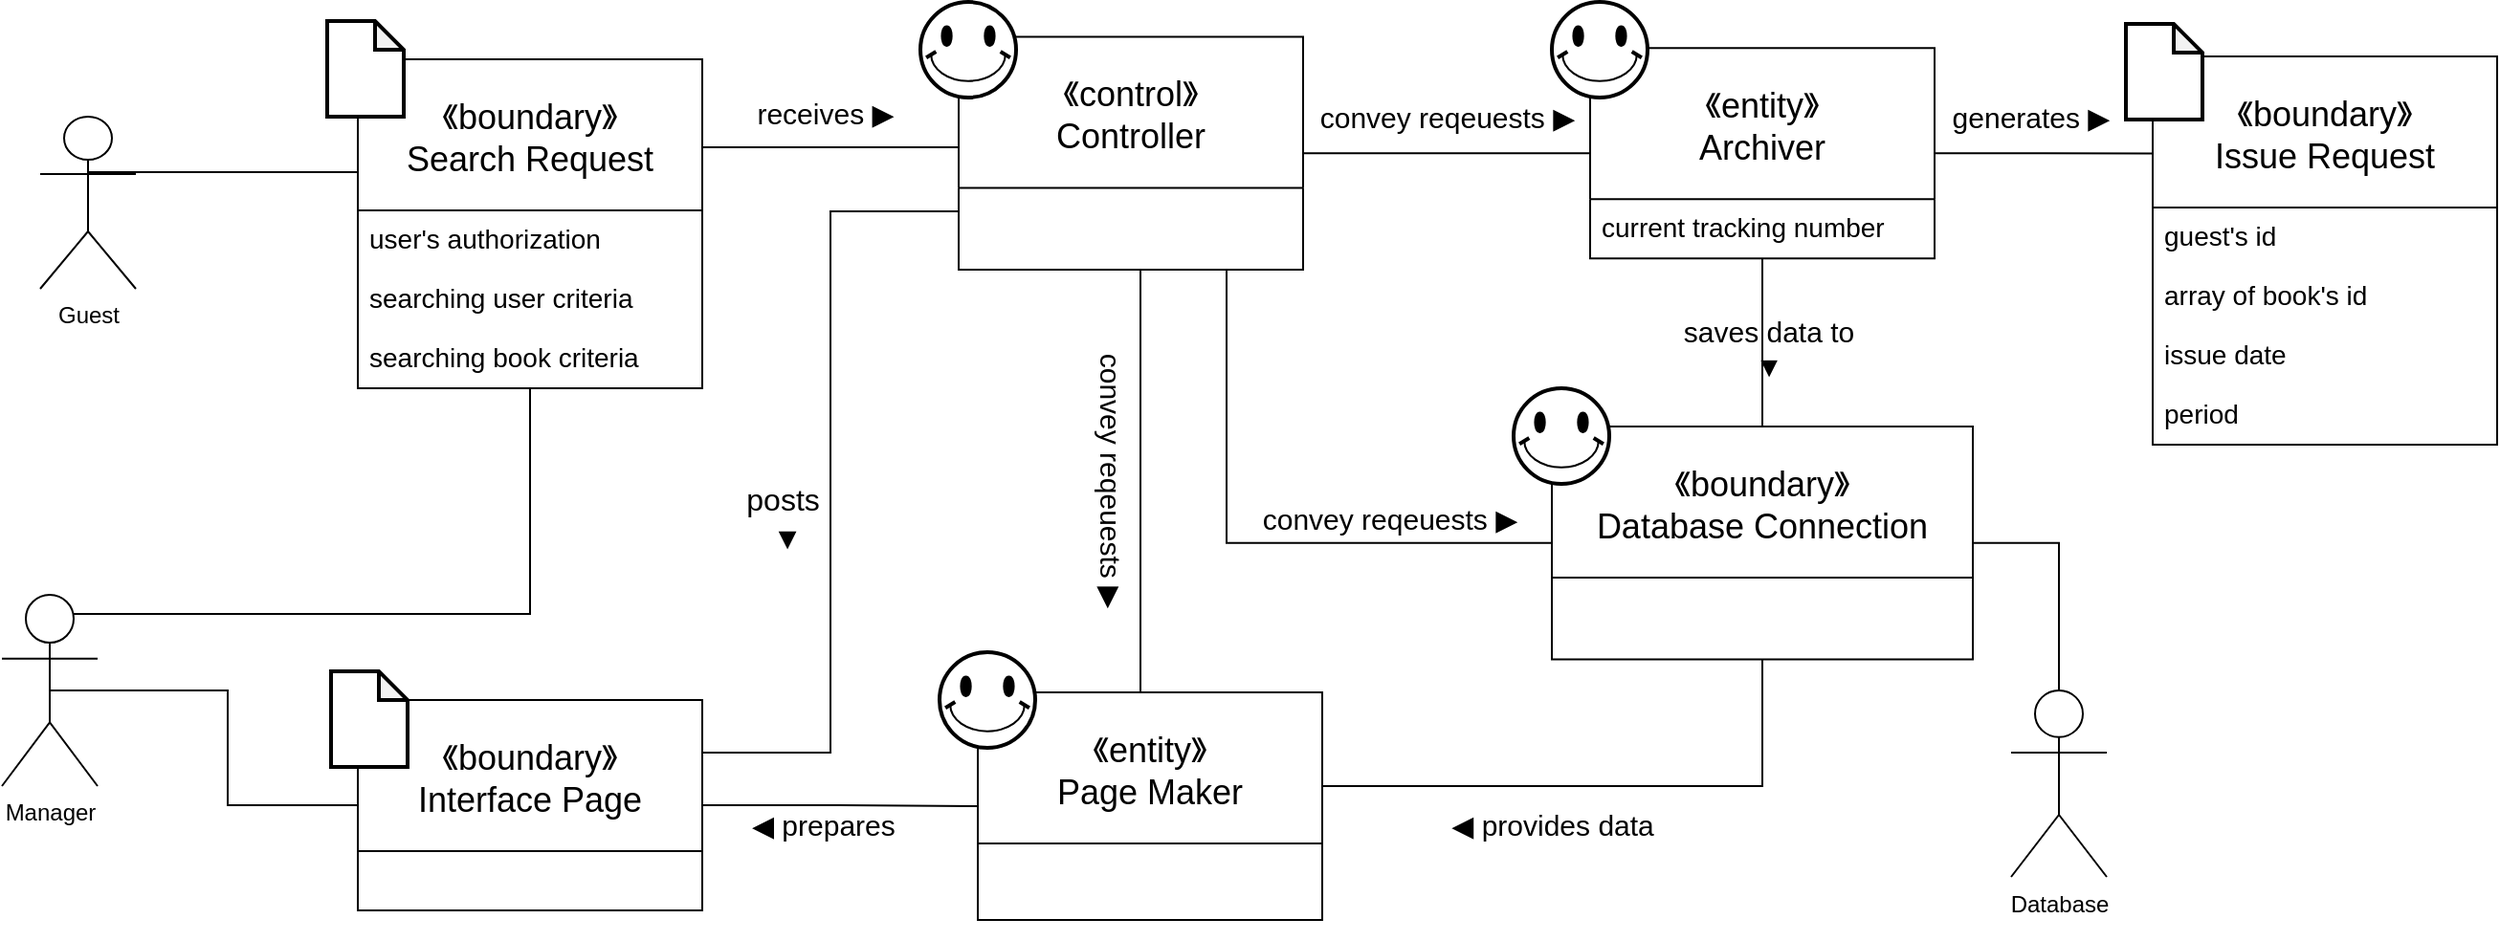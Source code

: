<mxfile version="14.6.0" type="github">
  <diagram id="5l0Z7yfl8ByQtcLtXI0_" name="Page-1">
    <mxGraphModel dx="1673" dy="896" grid="1" gridSize="10" guides="1" tooltips="1" connect="1" arrows="1" fold="1" page="1" pageScale="1" pageWidth="700" pageHeight="1000" math="0" shadow="0">
      <root>
        <mxCell id="0" />
        <mxCell id="1" parent="0" />
        <mxCell id="XmLIVMyjwb1xh4FuUnke-17" value="Database&lt;br&gt;" style="shape=umlActor;verticalLabelPosition=bottom;verticalAlign=top;html=1;outlineConnect=0;" parent="1" vertex="1">
          <mxGeometry x="1370" y="580" width="50" height="97.5" as="geometry" />
        </mxCell>
        <mxCell id="XmLIVMyjwb1xh4FuUnke-107" style="edgeStyle=orthogonalEdgeStyle;rounded=0;orthogonalLoop=1;jettySize=auto;html=1;exitX=0.5;exitY=0.5;exitDx=0;exitDy=0;exitPerimeter=0;entryX=0;entryY=0.5;entryDx=0;entryDy=0;fontSize=14;endArrow=none;endFill=0;" parent="1" source="XmLIVMyjwb1xh4FuUnke-20" target="XmLIVMyjwb1xh4FuUnke-69" edge="1">
          <mxGeometry relative="1" as="geometry" />
        </mxCell>
        <mxCell id="XmLIVMyjwb1xh4FuUnke-115" style="edgeStyle=elbowEdgeStyle;rounded=0;orthogonalLoop=1;jettySize=auto;html=1;exitX=0.75;exitY=0.1;exitDx=0;exitDy=0;exitPerimeter=0;fontSize=14;endArrow=none;endFill=0;elbow=vertical;" parent="1" source="XmLIVMyjwb1xh4FuUnke-20" target="XmLIVMyjwb1xh4FuUnke-104" edge="1">
          <mxGeometry relative="1" as="geometry">
            <Array as="points">
              <mxPoint x="480" y="540" />
            </Array>
            <mxPoint x="592.04" y="453" as="targetPoint" />
          </mxGeometry>
        </mxCell>
        <mxCell id="XmLIVMyjwb1xh4FuUnke-20" value="Manager" style="shape=umlActor;verticalLabelPosition=bottom;verticalAlign=top;html=1;outlineConnect=0;" parent="1" vertex="1">
          <mxGeometry x="320" y="530" width="50" height="100" as="geometry" />
        </mxCell>
        <mxCell id="XmLIVMyjwb1xh4FuUnke-99" style="edgeStyle=orthogonalEdgeStyle;rounded=0;orthogonalLoop=1;jettySize=auto;html=1;exitX=1;exitY=0.5;exitDx=0;exitDy=0;entryX=0;entryY=0.25;entryDx=0;entryDy=0;fontSize=14;endArrow=none;endFill=0;" parent="1" source="XmLIVMyjwb1xh4FuUnke-41" target="XmLIVMyjwb1xh4FuUnke-49" edge="1">
          <mxGeometry relative="1" as="geometry" />
        </mxCell>
        <mxCell id="XmLIVMyjwb1xh4FuUnke-41" value="《entity》&#xa;Archiver" style="swimlane;fontStyle=0;childLayout=stackLayout;horizontal=1;startSize=79;horizontalStack=0;resizeParent=1;resizeParentMax=0;resizeLast=0;collapsible=1;marginBottom=0;fontSize=18;labelBorderColor=none;" parent="1" vertex="1">
          <mxGeometry x="1150" y="244.1" width="180" height="110" as="geometry" />
        </mxCell>
        <mxCell id="XmLIVMyjwb1xh4FuUnke-42" value="current tracking number" style="text;strokeColor=none;fillColor=none;align=left;verticalAlign=top;spacingLeft=4;spacingRight=4;overflow=hidden;rotatable=0;points=[[0,0.5],[1,0.5]];portConstraint=eastwest;fontSize=14;" parent="XmLIVMyjwb1xh4FuUnke-41" vertex="1">
          <mxGeometry y="79" width="180" height="31" as="geometry" />
        </mxCell>
        <mxCell id="XmLIVMyjwb1xh4FuUnke-57" value="" style="group" parent="1" vertex="1" connectable="0">
          <mxGeometry x="800" y="220" width="200" height="150" as="geometry" />
        </mxCell>
        <mxCell id="XmLIVMyjwb1xh4FuUnke-53" value="《control》&#xa;Controller" style="swimlane;fontStyle=0;childLayout=stackLayout;horizontal=1;startSize=79;horizontalStack=0;resizeParent=1;resizeParentMax=0;resizeLast=0;collapsible=1;marginBottom=0;fontSize=18;labelBorderColor=none;" parent="XmLIVMyjwb1xh4FuUnke-57" vertex="1">
          <mxGeometry x="20" y="18.2" width="180" height="121.8" as="geometry" />
        </mxCell>
        <mxCell id="XmLIVMyjwb1xh4FuUnke-56" value="" style="verticalLabelPosition=bottom;verticalAlign=top;html=1;shape=mxgraph.basic.smiley;fontSize=14;strokeWidth=2;fillColor=#ffffff;" parent="XmLIVMyjwb1xh4FuUnke-57" vertex="1">
          <mxGeometry width="50" height="50" as="geometry" />
        </mxCell>
        <mxCell id="XmLIVMyjwb1xh4FuUnke-58" value="" style="group" parent="1" vertex="1" connectable="0">
          <mxGeometry x="810" y="560" width="200" height="150" as="geometry" />
        </mxCell>
        <mxCell id="XmLIVMyjwb1xh4FuUnke-59" value="《entity》&#xa;Page Maker" style="swimlane;fontStyle=0;childLayout=stackLayout;horizontal=1;startSize=79;horizontalStack=0;resizeParent=1;resizeParentMax=0;resizeLast=0;collapsible=1;marginBottom=0;fontSize=18;labelBorderColor=none;" parent="XmLIVMyjwb1xh4FuUnke-58" vertex="1">
          <mxGeometry x="20" y="21" width="180" height="119" as="geometry" />
        </mxCell>
        <mxCell id="XmLIVMyjwb1xh4FuUnke-60" value="" style="verticalLabelPosition=bottom;verticalAlign=top;html=1;shape=mxgraph.basic.smiley;fontSize=14;strokeWidth=2;fillColor=#ffffff;" parent="XmLIVMyjwb1xh4FuUnke-58" vertex="1">
          <mxGeometry width="50" height="50" as="geometry" />
        </mxCell>
        <mxCell id="XmLIVMyjwb1xh4FuUnke-63" value="" style="group" parent="1" vertex="1" connectable="0">
          <mxGeometry x="1430" y="231.5" width="194" height="189" as="geometry" />
        </mxCell>
        <mxCell id="XmLIVMyjwb1xh4FuUnke-49" value="《boundary》&#xa;Issue Request" style="swimlane;fontStyle=0;childLayout=stackLayout;horizontal=1;startSize=79;horizontalStack=0;resizeParent=1;resizeParentMax=0;resizeLast=0;collapsible=1;marginBottom=0;fontSize=18;" parent="XmLIVMyjwb1xh4FuUnke-63" vertex="1">
          <mxGeometry x="14" y="17" width="180" height="203" as="geometry" />
        </mxCell>
        <mxCell id="XmLIVMyjwb1xh4FuUnke-50" value="guest&#39;s id" style="text;strokeColor=none;fillColor=none;align=left;verticalAlign=top;spacingLeft=4;spacingRight=4;overflow=hidden;rotatable=0;points=[[0,0.5],[1,0.5]];portConstraint=eastwest;fontSize=14;" parent="XmLIVMyjwb1xh4FuUnke-49" vertex="1">
          <mxGeometry y="79" width="180" height="31" as="geometry" />
        </mxCell>
        <mxCell id="XmLIVMyjwb1xh4FuUnke-51" value="array of book&#39;s id" style="text;strokeColor=none;fillColor=none;align=left;verticalAlign=top;spacingLeft=4;spacingRight=4;overflow=hidden;rotatable=0;points=[[0,0.5],[1,0.5]];portConstraint=eastwest;fontSize=14;" parent="XmLIVMyjwb1xh4FuUnke-49" vertex="1">
          <mxGeometry y="110" width="180" height="31" as="geometry" />
        </mxCell>
        <mxCell id="XmLIVMyjwb1xh4FuUnke-52" value="issue date" style="text;strokeColor=none;fillColor=none;align=left;verticalAlign=top;spacingLeft=4;spacingRight=4;overflow=hidden;rotatable=0;points=[[0,0.5],[1,0.5]];portConstraint=eastwest;fontSize=14;" parent="XmLIVMyjwb1xh4FuUnke-49" vertex="1">
          <mxGeometry y="141" width="180" height="31" as="geometry" />
        </mxCell>
        <mxCell id="XmLIVMyjwb1xh4FuUnke-74" value="period" style="text;strokeColor=none;fillColor=none;align=left;verticalAlign=top;spacingLeft=4;spacingRight=4;overflow=hidden;rotatable=0;points=[[0,0.5],[1,0.5]];portConstraint=eastwest;fontSize=14;" parent="XmLIVMyjwb1xh4FuUnke-49" vertex="1">
          <mxGeometry y="172" width="180" height="31" as="geometry" />
        </mxCell>
        <mxCell id="XmLIVMyjwb1xh4FuUnke-62" value="" style="shape=note;whiteSpace=wrap;html=1;backgroundOutline=1;darkOpacity=0.05;fontSize=14;strokeWidth=2;fillColor=#ffffff;size=15;" parent="XmLIVMyjwb1xh4FuUnke-63" vertex="1">
          <mxGeometry width="40" height="50" as="geometry" />
        </mxCell>
        <mxCell id="XmLIVMyjwb1xh4FuUnke-66" value="" style="group" parent="1" vertex="1" connectable="0">
          <mxGeometry x="1110" y="422" width="240" height="150" as="geometry" />
        </mxCell>
        <mxCell id="XmLIVMyjwb1xh4FuUnke-67" value="《boundary》&#xa;Database Connection" style="swimlane;fontStyle=0;childLayout=stackLayout;horizontal=1;startSize=79;horizontalStack=0;resizeParent=1;resizeParentMax=0;resizeLast=0;collapsible=1;marginBottom=0;fontSize=18;labelBorderColor=none;" parent="XmLIVMyjwb1xh4FuUnke-66" vertex="1">
          <mxGeometry x="20" y="20" width="220" height="121.8" as="geometry" />
        </mxCell>
        <mxCell id="XmLIVMyjwb1xh4FuUnke-68" value="" style="verticalLabelPosition=bottom;verticalAlign=top;html=1;shape=mxgraph.basic.smiley;fontSize=14;strokeWidth=2;fillColor=#ffffff;" parent="XmLIVMyjwb1xh4FuUnke-66" vertex="1">
          <mxGeometry width="50" height="50" as="geometry" />
        </mxCell>
        <mxCell id="XmLIVMyjwb1xh4FuUnke-75" value="" style="group" parent="1" vertex="1" connectable="0">
          <mxGeometry x="490" y="230" width="196" height="192" as="geometry" />
        </mxCell>
        <mxCell id="XmLIVMyjwb1xh4FuUnke-30" value="《boundary》&#xa;Search Request" style="swimlane;fontStyle=0;childLayout=stackLayout;horizontal=1;startSize=79;horizontalStack=0;resizeParent=1;resizeParentMax=0;resizeLast=0;collapsible=1;marginBottom=0;fontSize=18;" parent="XmLIVMyjwb1xh4FuUnke-75" vertex="1">
          <mxGeometry x="16" y="20" width="180" height="172" as="geometry" />
        </mxCell>
        <mxCell id="XmLIVMyjwb1xh4FuUnke-31" value="user&#39;s authorization&#xa;" style="text;strokeColor=none;fillColor=none;align=left;verticalAlign=top;spacingLeft=4;spacingRight=4;overflow=hidden;rotatable=0;points=[[0,0.5],[1,0.5]];portConstraint=eastwest;fontSize=14;" parent="XmLIVMyjwb1xh4FuUnke-30" vertex="1">
          <mxGeometry y="79" width="180" height="31" as="geometry" />
        </mxCell>
        <mxCell id="XmLIVMyjwb1xh4FuUnke-39" value="searching user criteria" style="text;strokeColor=none;fillColor=none;align=left;verticalAlign=top;spacingLeft=4;spacingRight=4;overflow=hidden;rotatable=0;points=[[0,0.5],[1,0.5]];portConstraint=eastwest;fontSize=14;" parent="XmLIVMyjwb1xh4FuUnke-30" vertex="1">
          <mxGeometry y="110" width="180" height="31" as="geometry" />
        </mxCell>
        <mxCell id="XmLIVMyjwb1xh4FuUnke-104" value="searching book criteria" style="text;strokeColor=none;fillColor=none;align=left;verticalAlign=top;spacingLeft=4;spacingRight=4;overflow=hidden;rotatable=0;points=[[0,0.5],[1,0.5]];portConstraint=eastwest;fontSize=14;" parent="XmLIVMyjwb1xh4FuUnke-30" vertex="1">
          <mxGeometry y="141" width="180" height="31" as="geometry" />
        </mxCell>
        <mxCell id="XmLIVMyjwb1xh4FuUnke-64" value="" style="shape=note;whiteSpace=wrap;html=1;backgroundOutline=1;darkOpacity=0.05;fontSize=14;strokeWidth=2;fillColor=#ffffff;size=15;" parent="XmLIVMyjwb1xh4FuUnke-75" vertex="1">
          <mxGeometry width="40" height="50" as="geometry" />
        </mxCell>
        <mxCell id="XmLIVMyjwb1xh4FuUnke-76" value="" style="group" parent="1" vertex="1" connectable="0">
          <mxGeometry x="492" y="570" width="194" height="125" as="geometry" />
        </mxCell>
        <mxCell id="XmLIVMyjwb1xh4FuUnke-69" value="《boundary》&#xa;Interface Page" style="swimlane;fontStyle=0;childLayout=stackLayout;horizontal=1;startSize=79;horizontalStack=0;resizeParent=1;resizeParentMax=0;resizeLast=0;collapsible=1;marginBottom=0;fontSize=18;" parent="XmLIVMyjwb1xh4FuUnke-76" vertex="1">
          <mxGeometry x="14" y="15" width="180" height="110" as="geometry" />
        </mxCell>
        <mxCell id="XmLIVMyjwb1xh4FuUnke-73" value="" style="shape=note;whiteSpace=wrap;html=1;backgroundOutline=1;darkOpacity=0.05;fontSize=14;strokeWidth=2;fillColor=#ffffff;size=15;" parent="XmLIVMyjwb1xh4FuUnke-76" vertex="1">
          <mxGeometry width="40" height="50" as="geometry" />
        </mxCell>
        <mxCell id="XmLIVMyjwb1xh4FuUnke-94" style="rounded=0;orthogonalLoop=1;jettySize=auto;html=1;exitX=0.5;exitY=1;exitDx=0;exitDy=0;fontSize=14;endArrow=none;endFill=0;entryX=0.5;entryY=0;entryDx=0;entryDy=0;edgeStyle=elbowEdgeStyle;" parent="1" source="XmLIVMyjwb1xh4FuUnke-53" target="XmLIVMyjwb1xh4FuUnke-59" edge="1">
          <mxGeometry relative="1" as="geometry">
            <mxPoint x="880" y="560" as="targetPoint" />
          </mxGeometry>
        </mxCell>
        <mxCell id="XmLIVMyjwb1xh4FuUnke-96" style="edgeStyle=orthogonalEdgeStyle;rounded=0;orthogonalLoop=1;jettySize=auto;html=1;exitX=0.75;exitY=1;exitDx=0;exitDy=0;entryX=0;entryY=0.5;entryDx=0;entryDy=0;fontSize=14;endArrow=none;endFill=0;" parent="1" source="XmLIVMyjwb1xh4FuUnke-53" target="XmLIVMyjwb1xh4FuUnke-67" edge="1">
          <mxGeometry relative="1" as="geometry">
            <Array as="points">
              <mxPoint x="960" y="360" />
              <mxPoint x="960" y="503" />
            </Array>
          </mxGeometry>
        </mxCell>
        <mxCell id="XmLIVMyjwb1xh4FuUnke-97" style="edgeStyle=orthogonalEdgeStyle;rounded=0;orthogonalLoop=1;jettySize=auto;html=1;exitX=0.5;exitY=0;exitDx=0;exitDy=0;fontSize=14;endArrow=none;endFill=0;" parent="1" source="XmLIVMyjwb1xh4FuUnke-67" target="XmLIVMyjwb1xh4FuUnke-41" edge="1">
          <mxGeometry relative="1" as="geometry" />
        </mxCell>
        <mxCell id="XmLIVMyjwb1xh4FuUnke-100" style="edgeStyle=orthogonalEdgeStyle;rounded=0;orthogonalLoop=1;jettySize=auto;html=1;exitX=1;exitY=0.5;exitDx=0;exitDy=0;entryX=0;entryY=0.5;entryDx=0;entryDy=0;fontSize=14;endArrow=none;endFill=0;" parent="1" source="XmLIVMyjwb1xh4FuUnke-53" target="XmLIVMyjwb1xh4FuUnke-41" edge="1">
          <mxGeometry relative="1" as="geometry" />
        </mxCell>
        <mxCell id="XmLIVMyjwb1xh4FuUnke-101" style="edgeStyle=orthogonalEdgeStyle;rounded=0;orthogonalLoop=1;jettySize=auto;html=1;exitX=1;exitY=0.5;exitDx=0;exitDy=0;fontSize=14;endArrow=none;endFill=0;entryX=0.5;entryY=0;entryDx=0;entryDy=0;entryPerimeter=0;" parent="1" source="XmLIVMyjwb1xh4FuUnke-67" target="XmLIVMyjwb1xh4FuUnke-17" edge="1">
          <mxGeometry relative="1" as="geometry">
            <mxPoint x="1430" y="530" as="targetPoint" />
          </mxGeometry>
        </mxCell>
        <mxCell id="XmLIVMyjwb1xh4FuUnke-108" style="edgeStyle=orthogonalEdgeStyle;rounded=0;orthogonalLoop=1;jettySize=auto;html=1;exitX=0;exitY=0.75;exitDx=0;exitDy=0;entryX=1;entryY=0.25;entryDx=0;entryDy=0;fontSize=14;endArrow=none;endFill=0;" parent="1" source="XmLIVMyjwb1xh4FuUnke-53" target="XmLIVMyjwb1xh4FuUnke-69" edge="1">
          <mxGeometry relative="1" as="geometry" />
        </mxCell>
        <mxCell id="XmLIVMyjwb1xh4FuUnke-109" style="edgeStyle=orthogonalEdgeStyle;rounded=0;orthogonalLoop=1;jettySize=auto;html=1;exitX=1;exitY=0.5;exitDx=0;exitDy=0;entryX=0;entryY=0.5;entryDx=0;entryDy=0;fontSize=14;endArrow=none;endFill=0;" parent="1" source="XmLIVMyjwb1xh4FuUnke-69" target="XmLIVMyjwb1xh4FuUnke-59" edge="1">
          <mxGeometry relative="1" as="geometry" />
        </mxCell>
        <mxCell id="XmLIVMyjwb1xh4FuUnke-123" value="◀ prepares&amp;nbsp;" style="edgeLabel;html=1;align=center;verticalAlign=middle;resizable=0;points=[];fontSize=15;" parent="XmLIVMyjwb1xh4FuUnke-109" vertex="1" connectable="0">
          <mxGeometry x="-0.212" y="4" relative="1" as="geometry">
            <mxPoint x="8" y="14" as="offset" />
          </mxGeometry>
        </mxCell>
        <mxCell id="XmLIVMyjwb1xh4FuUnke-110" style="edgeStyle=elbowEdgeStyle;rounded=0;orthogonalLoop=1;jettySize=auto;html=1;exitX=1;exitY=0.25;exitDx=0;exitDy=0;entryX=0;entryY=0.5;entryDx=0;entryDy=0;fontSize=14;endArrow=none;endFill=0;elbow=vertical;" parent="1" source="XmLIVMyjwb1xh4FuUnke-30" target="XmLIVMyjwb1xh4FuUnke-53" edge="1">
          <mxGeometry relative="1" as="geometry">
            <Array as="points" />
          </mxGeometry>
        </mxCell>
        <mxCell id="XmLIVMyjwb1xh4FuUnke-118" value="&lt;font style=&quot;font-size: 15px;&quot;&gt;receives ▶&lt;/font&gt;" style="edgeLabel;html=1;align=center;verticalAlign=middle;resizable=0;points=[];fontSize=15;" parent="XmLIVMyjwb1xh4FuUnke-110" vertex="1" connectable="0">
          <mxGeometry x="-0.339" relative="1" as="geometry">
            <mxPoint x="20" y="-18" as="offset" />
          </mxGeometry>
        </mxCell>
        <mxCell id="XmLIVMyjwb1xh4FuUnke-111" style="edgeStyle=elbowEdgeStyle;rounded=0;orthogonalLoop=1;jettySize=auto;html=1;exitX=1;exitY=0.5;exitDx=0;exitDy=0;entryX=0.5;entryY=1;entryDx=0;entryDy=0;fontSize=14;endArrow=none;endFill=0;elbow=vertical;" parent="1" source="XmLIVMyjwb1xh4FuUnke-59" target="XmLIVMyjwb1xh4FuUnke-67" edge="1">
          <mxGeometry relative="1" as="geometry">
            <Array as="points">
              <mxPoint x="1140" y="630" />
            </Array>
          </mxGeometry>
        </mxCell>
        <mxCell id="XmLIVMyjwb1xh4FuUnke-116" style="edgeStyle=elbowEdgeStyle;rounded=0;orthogonalLoop=1;jettySize=auto;elbow=vertical;html=1;exitX=0.5;exitY=0.5;exitDx=0;exitDy=0;exitPerimeter=0;entryX=0;entryY=0.25;entryDx=0;entryDy=0;fontSize=14;endArrow=none;endFill=0;" parent="1" source="XmLIVMyjwb1xh4FuUnke-112" target="XmLIVMyjwb1xh4FuUnke-30" edge="1">
          <mxGeometry relative="1" as="geometry" />
        </mxCell>
        <mxCell id="XmLIVMyjwb1xh4FuUnke-112" value="Guest&lt;br&gt;" style="shape=umlActor;verticalLabelPosition=bottom;verticalAlign=top;html=1;outlineConnect=0;" parent="1" vertex="1">
          <mxGeometry x="340" y="280" width="50" height="90" as="geometry" />
        </mxCell>
        <mxCell id="XmLIVMyjwb1xh4FuUnke-120" value="&lt;font style=&quot;font-size: 15px;&quot;&gt;convey reqeuests&amp;nbsp;&lt;/font&gt;&lt;span style=&quot;font-size: 15px; background-color: rgb(255, 255, 255);&quot;&gt;▶&lt;/span&gt;" style="text;html=1;align=center;verticalAlign=middle;resizable=0;points=[];autosize=1;strokeColor=none;fontSize=15;" parent="1" vertex="1">
          <mxGeometry x="970" y="480" width="150" height="20" as="geometry" />
        </mxCell>
        <mxCell id="XmLIVMyjwb1xh4FuUnke-121" value="posts&amp;nbsp;&lt;br style=&quot;font-size: 16px;&quot;&gt;▼" style="text;html=1;align=center;verticalAlign=middle;resizable=0;points=[];autosize=1;strokeColor=none;fontSize=16;rotation=0;" parent="1" vertex="1">
          <mxGeometry x="700" y="470" width="60" height="40" as="geometry" />
        </mxCell>
        <mxCell id="XmLIVMyjwb1xh4FuUnke-124" value="&lt;font style=&quot;font-size: 15px;&quot;&gt;convey reqeuests&amp;nbsp;&lt;/font&gt;&lt;span style=&quot;font-size: 15px; background-color: rgb(255, 255, 255);&quot;&gt;▶&lt;/span&gt;" style="text;html=1;align=center;verticalAlign=middle;resizable=0;points=[];autosize=1;strokeColor=none;fontSize=15;rotation=90;" parent="1" vertex="1">
          <mxGeometry x="825" y="460" width="150" height="20" as="geometry" />
        </mxCell>
        <mxCell id="LSCKI8ODp4GyhHWEsJ_P-1" value="&lt;font style=&quot;font-size: 15px;&quot;&gt;convey reqeuests&amp;nbsp;&lt;/font&gt;&lt;span style=&quot;font-size: 15px; background-color: rgb(255, 255, 255);&quot;&gt;▶&lt;/span&gt;" style="text;html=1;align=center;verticalAlign=middle;resizable=0;points=[];autosize=1;strokeColor=none;fontSize=15;" parent="1" vertex="1">
          <mxGeometry x="1000" y="270" width="150" height="20" as="geometry" />
        </mxCell>
        <mxCell id="LSCKI8ODp4GyhHWEsJ_P-2" value="◀ provides data" style="text;html=1;align=center;verticalAlign=middle;resizable=0;points=[];autosize=1;strokeColor=none;fontSize=15;" parent="1" vertex="1">
          <mxGeometry x="1070" y="640" width="120" height="20" as="geometry" />
        </mxCell>
        <mxCell id="LSCKI8ODp4GyhHWEsJ_P-3" value="saves data to&lt;br&gt;▼" style="text;html=1;align=center;verticalAlign=middle;resizable=0;points=[];autosize=1;strokeColor=none;fontSize=15;" parent="1" vertex="1">
          <mxGeometry x="1193" y="380.5" width="100" height="40" as="geometry" />
        </mxCell>
        <mxCell id="LSCKI8ODp4GyhHWEsJ_P-4" value="generates ▶" style="text;html=1;align=center;verticalAlign=middle;resizable=0;points=[];autosize=1;strokeColor=none;fontSize=15;" parent="1" vertex="1">
          <mxGeometry x="1330" y="270" width="100" height="20" as="geometry" />
        </mxCell>
        <mxCell id="mXcjM7J9J1uRC0C4D9c2-3" value="" style="verticalLabelPosition=bottom;verticalAlign=top;html=1;shape=mxgraph.basic.smiley;fontSize=14;strokeWidth=2;fillColor=#ffffff;" vertex="1" parent="1">
          <mxGeometry x="1130" y="220" width="50" height="50" as="geometry" />
        </mxCell>
      </root>
    </mxGraphModel>
  </diagram>
</mxfile>
